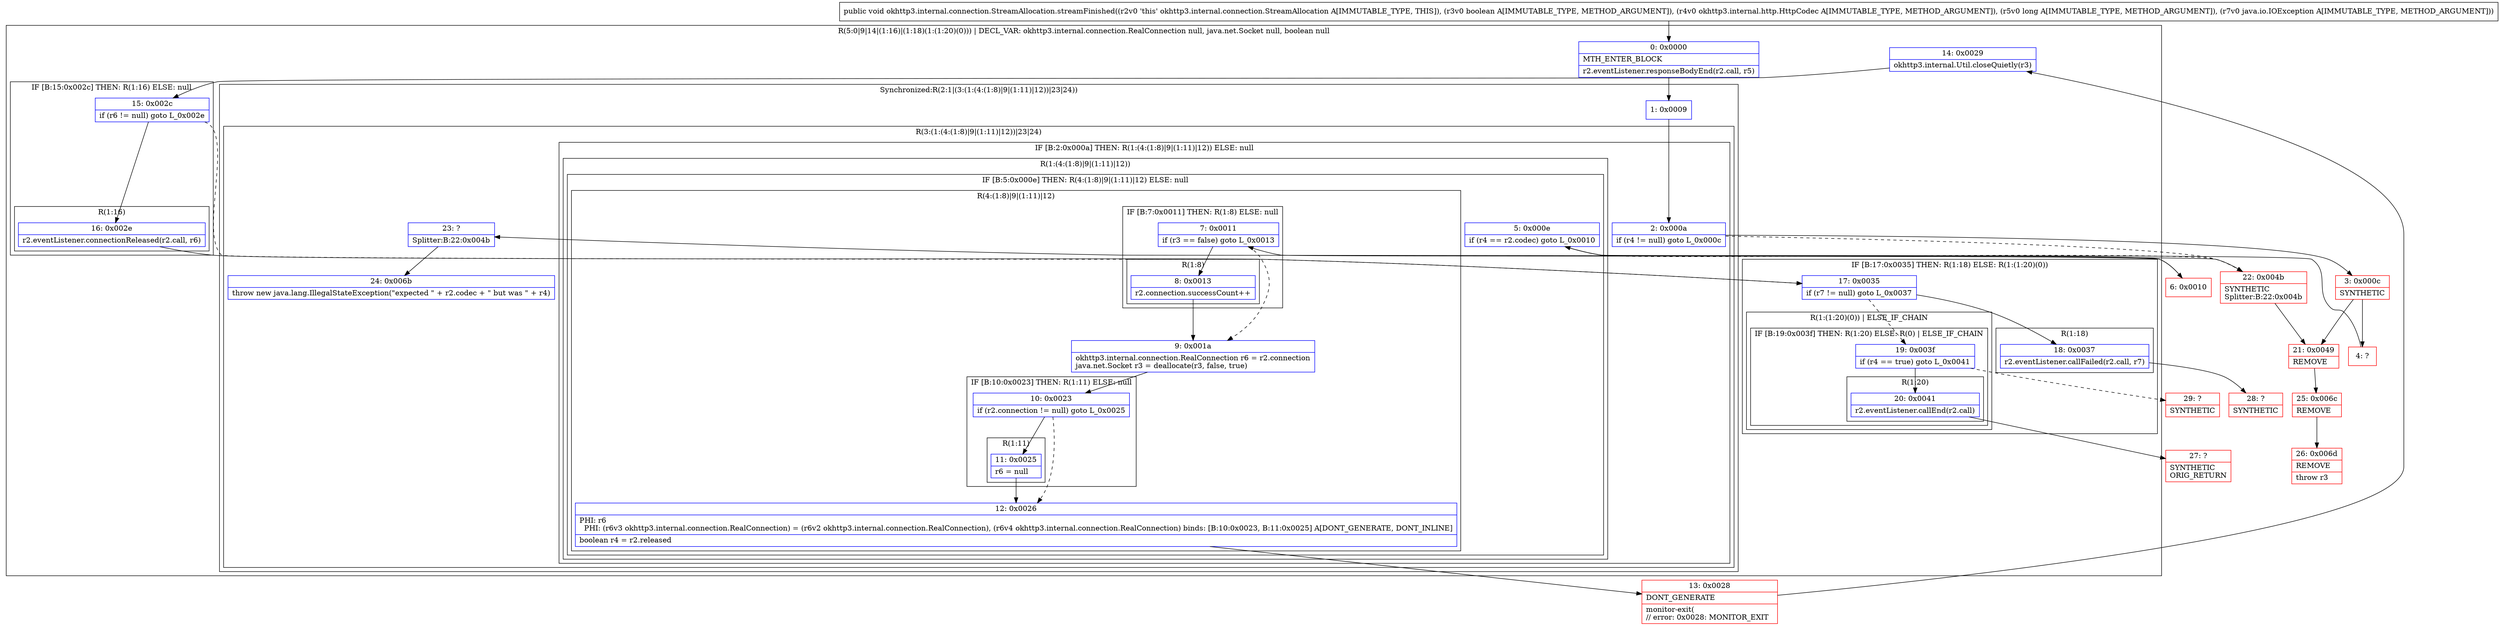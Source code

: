 digraph "CFG forokhttp3.internal.connection.StreamAllocation.streamFinished(ZLokhttp3\/internal\/http\/HttpCodec;JLjava\/io\/IOException;)V" {
subgraph cluster_Region_1167765694 {
label = "R(5:0|9|14|(1:16)|(1:18)(1:(1:20)(0))) | DECL_VAR: okhttp3.internal.connection.RealConnection null, java.net.Socket null, boolean null\l";
node [shape=record,color=blue];
Node_0 [shape=record,label="{0\:\ 0x0000|MTH_ENTER_BLOCK\l|r2.eventListener.responseBodyEnd(r2.call, r5)\l}"];
subgraph cluster_SynchronizedRegion_382222046 {
label = "Synchronized:R(2:1|(3:(1:(4:(1:8)|9|(1:11)|12))|23|24))";
node [shape=record,color=blue];
Node_1 [shape=record,label="{1\:\ 0x0009}"];
subgraph cluster_Region_2140659459 {
label = "R(3:(1:(4:(1:8)|9|(1:11)|12))|23|24)";
node [shape=record,color=blue];
subgraph cluster_IfRegion_2036193 {
label = "IF [B:2:0x000a] THEN: R(1:(4:(1:8)|9|(1:11)|12)) ELSE: null";
node [shape=record,color=blue];
Node_2 [shape=record,label="{2\:\ 0x000a|if (r4 != null) goto L_0x000c\l}"];
subgraph cluster_Region_206444904 {
label = "R(1:(4:(1:8)|9|(1:11)|12))";
node [shape=record,color=blue];
subgraph cluster_IfRegion_1537730801 {
label = "IF [B:5:0x000e] THEN: R(4:(1:8)|9|(1:11)|12) ELSE: null";
node [shape=record,color=blue];
Node_5 [shape=record,label="{5\:\ 0x000e|if (r4 == r2.codec) goto L_0x0010\l}"];
subgraph cluster_Region_1346555186 {
label = "R(4:(1:8)|9|(1:11)|12)";
node [shape=record,color=blue];
subgraph cluster_IfRegion_436820801 {
label = "IF [B:7:0x0011] THEN: R(1:8) ELSE: null";
node [shape=record,color=blue];
Node_7 [shape=record,label="{7\:\ 0x0011|if (r3 == false) goto L_0x0013\l}"];
subgraph cluster_Region_1650577912 {
label = "R(1:8)";
node [shape=record,color=blue];
Node_8 [shape=record,label="{8\:\ 0x0013|r2.connection.successCount++\l}"];
}
}
Node_9 [shape=record,label="{9\:\ 0x001a|okhttp3.internal.connection.RealConnection r6 = r2.connection\ljava.net.Socket r3 = deallocate(r3, false, true)\l}"];
subgraph cluster_IfRegion_513282437 {
label = "IF [B:10:0x0023] THEN: R(1:11) ELSE: null";
node [shape=record,color=blue];
Node_10 [shape=record,label="{10\:\ 0x0023|if (r2.connection != null) goto L_0x0025\l}"];
subgraph cluster_Region_1116283044 {
label = "R(1:11)";
node [shape=record,color=blue];
Node_11 [shape=record,label="{11\:\ 0x0025|r6 = null\l}"];
}
}
Node_12 [shape=record,label="{12\:\ 0x0026|PHI: r6 \l  PHI: (r6v3 okhttp3.internal.connection.RealConnection) = (r6v2 okhttp3.internal.connection.RealConnection), (r6v4 okhttp3.internal.connection.RealConnection) binds: [B:10:0x0023, B:11:0x0025] A[DONT_GENERATE, DONT_INLINE]\l|boolean r4 = r2.released\l}"];
}
}
}
}
Node_23 [shape=record,label="{23\:\ ?|Splitter:B:22:0x004b\l}"];
Node_24 [shape=record,label="{24\:\ 0x006b|throw new java.lang.IllegalStateException(\"expected \" + r2.codec + \" but was \" + r4)\l}"];
}
}
Node_14 [shape=record,label="{14\:\ 0x0029|okhttp3.internal.Util.closeQuietly(r3)\l}"];
subgraph cluster_IfRegion_1752427970 {
label = "IF [B:15:0x002c] THEN: R(1:16) ELSE: null";
node [shape=record,color=blue];
Node_15 [shape=record,label="{15\:\ 0x002c|if (r6 != null) goto L_0x002e\l}"];
subgraph cluster_Region_58185407 {
label = "R(1:16)";
node [shape=record,color=blue];
Node_16 [shape=record,label="{16\:\ 0x002e|r2.eventListener.connectionReleased(r2.call, r6)\l}"];
}
}
subgraph cluster_IfRegion_2057077447 {
label = "IF [B:17:0x0035] THEN: R(1:18) ELSE: R(1:(1:20)(0))";
node [shape=record,color=blue];
Node_17 [shape=record,label="{17\:\ 0x0035|if (r7 != null) goto L_0x0037\l}"];
subgraph cluster_Region_706678150 {
label = "R(1:18)";
node [shape=record,color=blue];
Node_18 [shape=record,label="{18\:\ 0x0037|r2.eventListener.callFailed(r2.call, r7)\l}"];
}
subgraph cluster_Region_1176368940 {
label = "R(1:(1:20)(0)) | ELSE_IF_CHAIN\l";
node [shape=record,color=blue];
subgraph cluster_IfRegion_1310536873 {
label = "IF [B:19:0x003f] THEN: R(1:20) ELSE: R(0) | ELSE_IF_CHAIN\l";
node [shape=record,color=blue];
Node_19 [shape=record,label="{19\:\ 0x003f|if (r4 == true) goto L_0x0041\l}"];
subgraph cluster_Region_408404563 {
label = "R(1:20)";
node [shape=record,color=blue];
Node_20 [shape=record,label="{20\:\ 0x0041|r2.eventListener.callEnd(r2.call)\l}"];
}
subgraph cluster_Region_105111844 {
label = "R(0)";
node [shape=record,color=blue];
}
}
}
}
}
Node_3 [shape=record,color=red,label="{3\:\ 0x000c|SYNTHETIC\l}"];
Node_4 [shape=record,color=red,label="{4\:\ ?}"];
Node_6 [shape=record,color=red,label="{6\:\ 0x0010}"];
Node_13 [shape=record,color=red,label="{13\:\ 0x0028|DONT_GENERATE\l|monitor\-exit(\l\/\/ error: 0x0028: MONITOR_EXIT  \l}"];
Node_21 [shape=record,color=red,label="{21\:\ 0x0049|REMOVE\l}"];
Node_22 [shape=record,color=red,label="{22\:\ 0x004b|SYNTHETIC\lSplitter:B:22:0x004b\l}"];
Node_25 [shape=record,color=red,label="{25\:\ 0x006c|REMOVE\l}"];
Node_26 [shape=record,color=red,label="{26\:\ 0x006d|REMOVE\l|throw r3\l}"];
Node_27 [shape=record,color=red,label="{27\:\ ?|SYNTHETIC\lORIG_RETURN\l}"];
Node_28 [shape=record,color=red,label="{28\:\ ?|SYNTHETIC\l}"];
Node_29 [shape=record,color=red,label="{29\:\ ?|SYNTHETIC\l}"];
MethodNode[shape=record,label="{public void okhttp3.internal.connection.StreamAllocation.streamFinished((r2v0 'this' okhttp3.internal.connection.StreamAllocation A[IMMUTABLE_TYPE, THIS]), (r3v0 boolean A[IMMUTABLE_TYPE, METHOD_ARGUMENT]), (r4v0 okhttp3.internal.http.HttpCodec A[IMMUTABLE_TYPE, METHOD_ARGUMENT]), (r5v0 long A[IMMUTABLE_TYPE, METHOD_ARGUMENT]), (r7v0 java.io.IOException A[IMMUTABLE_TYPE, METHOD_ARGUMENT])) }"];
MethodNode -> Node_0;
Node_0 -> Node_1;
Node_1 -> Node_2;
Node_2 -> Node_3;
Node_2 -> Node_22[style=dashed];
Node_5 -> Node_6;
Node_5 -> Node_22[style=dashed];
Node_7 -> Node_8;
Node_7 -> Node_9[style=dashed];
Node_8 -> Node_9;
Node_9 -> Node_10;
Node_10 -> Node_11;
Node_10 -> Node_12[style=dashed];
Node_11 -> Node_12;
Node_12 -> Node_13;
Node_23 -> Node_24;
Node_14 -> Node_15;
Node_15 -> Node_16;
Node_15 -> Node_17[style=dashed];
Node_16 -> Node_17;
Node_17 -> Node_18;
Node_17 -> Node_19[style=dashed];
Node_18 -> Node_28;
Node_19 -> Node_20;
Node_19 -> Node_29[style=dashed];
Node_20 -> Node_27;
Node_3 -> Node_4;
Node_3 -> Node_21;
Node_4 -> Node_5;
Node_6 -> Node_7;
Node_13 -> Node_14;
Node_21 -> Node_25;
Node_22 -> Node_23;
Node_22 -> Node_21;
Node_25 -> Node_26;
}

